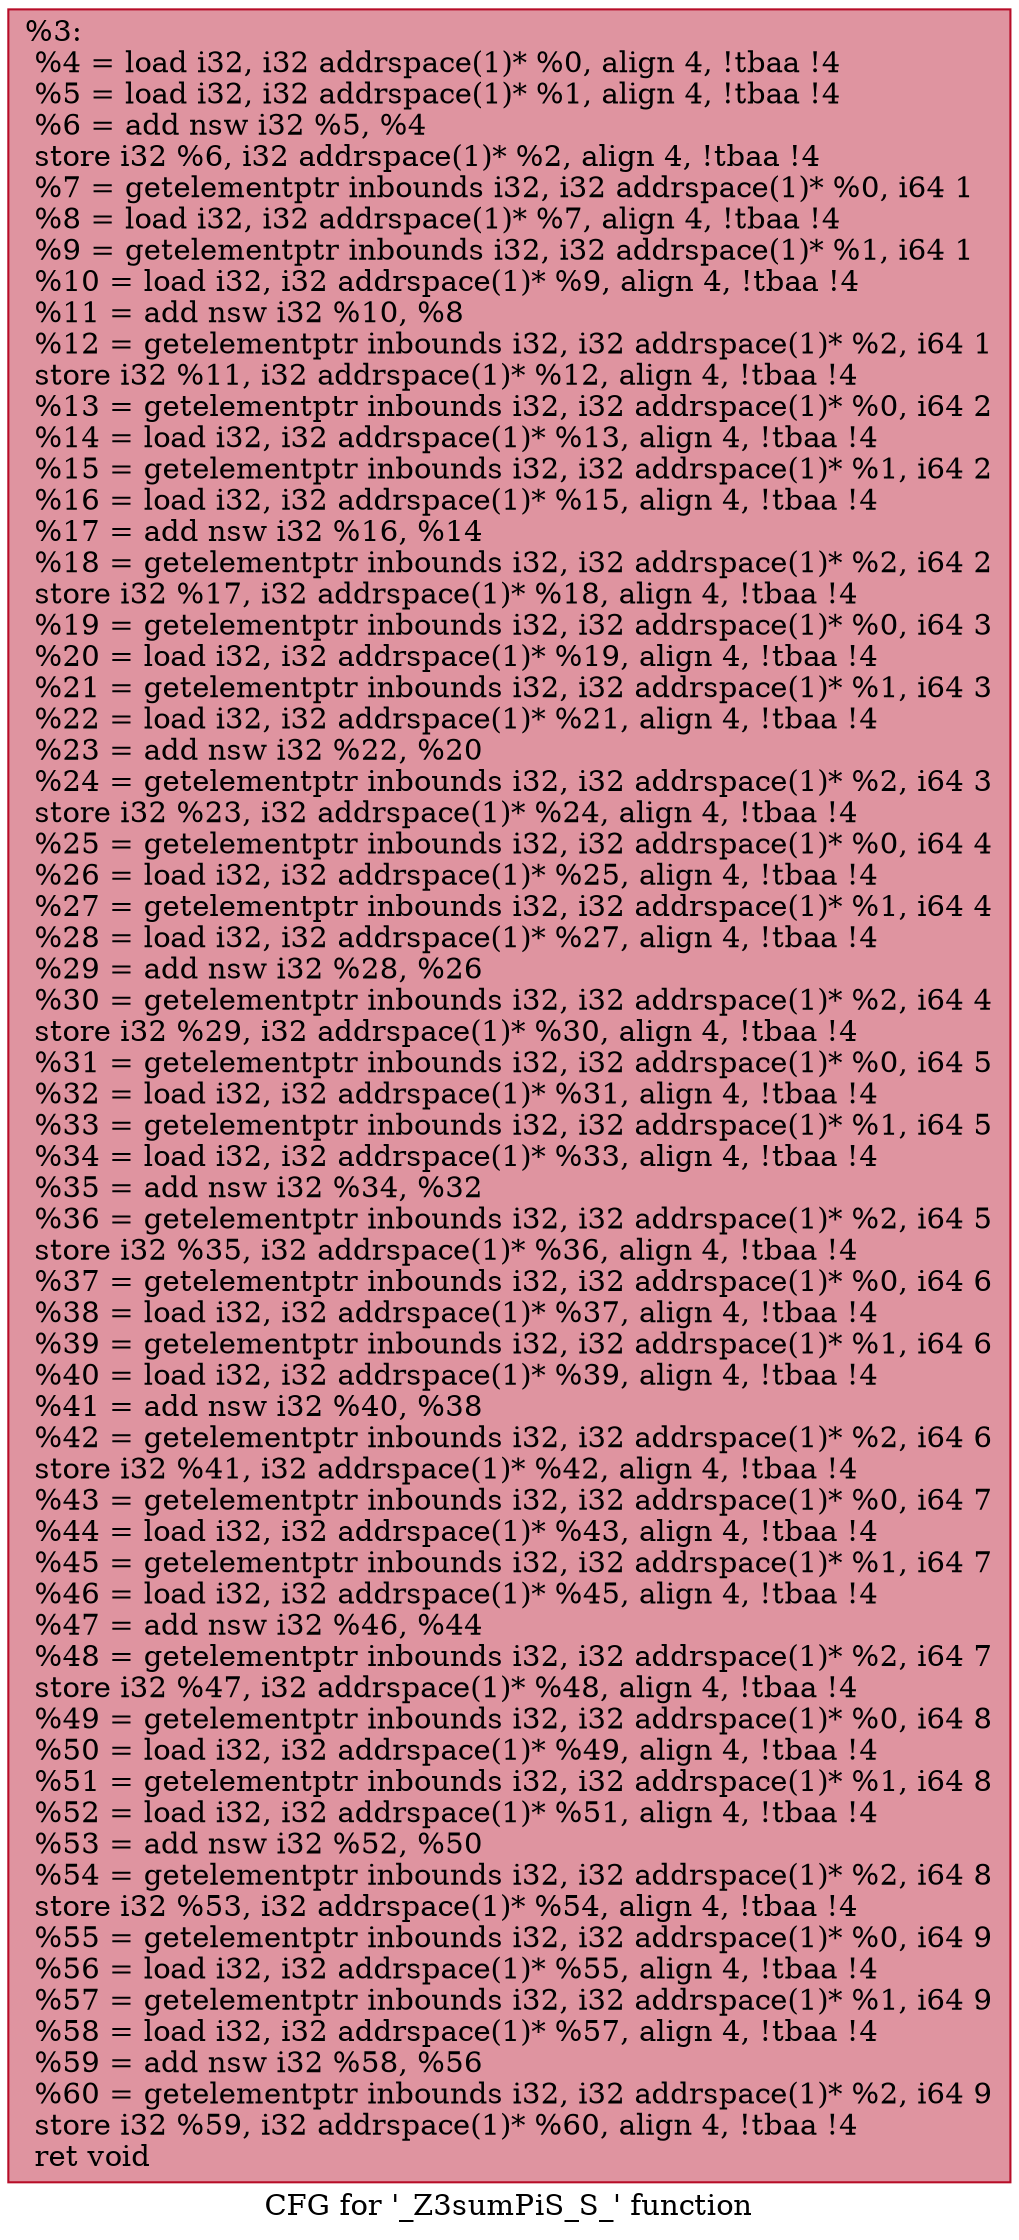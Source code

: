 digraph "CFG for '_Z3sumPiS_S_' function" {
	label="CFG for '_Z3sumPiS_S_' function";

	Node0x5932830 [shape=record,color="#b70d28ff", style=filled, fillcolor="#b70d2870",label="{%3:\l  %4 = load i32, i32 addrspace(1)* %0, align 4, !tbaa !4\l  %5 = load i32, i32 addrspace(1)* %1, align 4, !tbaa !4\l  %6 = add nsw i32 %5, %4\l  store i32 %6, i32 addrspace(1)* %2, align 4, !tbaa !4\l  %7 = getelementptr inbounds i32, i32 addrspace(1)* %0, i64 1\l  %8 = load i32, i32 addrspace(1)* %7, align 4, !tbaa !4\l  %9 = getelementptr inbounds i32, i32 addrspace(1)* %1, i64 1\l  %10 = load i32, i32 addrspace(1)* %9, align 4, !tbaa !4\l  %11 = add nsw i32 %10, %8\l  %12 = getelementptr inbounds i32, i32 addrspace(1)* %2, i64 1\l  store i32 %11, i32 addrspace(1)* %12, align 4, !tbaa !4\l  %13 = getelementptr inbounds i32, i32 addrspace(1)* %0, i64 2\l  %14 = load i32, i32 addrspace(1)* %13, align 4, !tbaa !4\l  %15 = getelementptr inbounds i32, i32 addrspace(1)* %1, i64 2\l  %16 = load i32, i32 addrspace(1)* %15, align 4, !tbaa !4\l  %17 = add nsw i32 %16, %14\l  %18 = getelementptr inbounds i32, i32 addrspace(1)* %2, i64 2\l  store i32 %17, i32 addrspace(1)* %18, align 4, !tbaa !4\l  %19 = getelementptr inbounds i32, i32 addrspace(1)* %0, i64 3\l  %20 = load i32, i32 addrspace(1)* %19, align 4, !tbaa !4\l  %21 = getelementptr inbounds i32, i32 addrspace(1)* %1, i64 3\l  %22 = load i32, i32 addrspace(1)* %21, align 4, !tbaa !4\l  %23 = add nsw i32 %22, %20\l  %24 = getelementptr inbounds i32, i32 addrspace(1)* %2, i64 3\l  store i32 %23, i32 addrspace(1)* %24, align 4, !tbaa !4\l  %25 = getelementptr inbounds i32, i32 addrspace(1)* %0, i64 4\l  %26 = load i32, i32 addrspace(1)* %25, align 4, !tbaa !4\l  %27 = getelementptr inbounds i32, i32 addrspace(1)* %1, i64 4\l  %28 = load i32, i32 addrspace(1)* %27, align 4, !tbaa !4\l  %29 = add nsw i32 %28, %26\l  %30 = getelementptr inbounds i32, i32 addrspace(1)* %2, i64 4\l  store i32 %29, i32 addrspace(1)* %30, align 4, !tbaa !4\l  %31 = getelementptr inbounds i32, i32 addrspace(1)* %0, i64 5\l  %32 = load i32, i32 addrspace(1)* %31, align 4, !tbaa !4\l  %33 = getelementptr inbounds i32, i32 addrspace(1)* %1, i64 5\l  %34 = load i32, i32 addrspace(1)* %33, align 4, !tbaa !4\l  %35 = add nsw i32 %34, %32\l  %36 = getelementptr inbounds i32, i32 addrspace(1)* %2, i64 5\l  store i32 %35, i32 addrspace(1)* %36, align 4, !tbaa !4\l  %37 = getelementptr inbounds i32, i32 addrspace(1)* %0, i64 6\l  %38 = load i32, i32 addrspace(1)* %37, align 4, !tbaa !4\l  %39 = getelementptr inbounds i32, i32 addrspace(1)* %1, i64 6\l  %40 = load i32, i32 addrspace(1)* %39, align 4, !tbaa !4\l  %41 = add nsw i32 %40, %38\l  %42 = getelementptr inbounds i32, i32 addrspace(1)* %2, i64 6\l  store i32 %41, i32 addrspace(1)* %42, align 4, !tbaa !4\l  %43 = getelementptr inbounds i32, i32 addrspace(1)* %0, i64 7\l  %44 = load i32, i32 addrspace(1)* %43, align 4, !tbaa !4\l  %45 = getelementptr inbounds i32, i32 addrspace(1)* %1, i64 7\l  %46 = load i32, i32 addrspace(1)* %45, align 4, !tbaa !4\l  %47 = add nsw i32 %46, %44\l  %48 = getelementptr inbounds i32, i32 addrspace(1)* %2, i64 7\l  store i32 %47, i32 addrspace(1)* %48, align 4, !tbaa !4\l  %49 = getelementptr inbounds i32, i32 addrspace(1)* %0, i64 8\l  %50 = load i32, i32 addrspace(1)* %49, align 4, !tbaa !4\l  %51 = getelementptr inbounds i32, i32 addrspace(1)* %1, i64 8\l  %52 = load i32, i32 addrspace(1)* %51, align 4, !tbaa !4\l  %53 = add nsw i32 %52, %50\l  %54 = getelementptr inbounds i32, i32 addrspace(1)* %2, i64 8\l  store i32 %53, i32 addrspace(1)* %54, align 4, !tbaa !4\l  %55 = getelementptr inbounds i32, i32 addrspace(1)* %0, i64 9\l  %56 = load i32, i32 addrspace(1)* %55, align 4, !tbaa !4\l  %57 = getelementptr inbounds i32, i32 addrspace(1)* %1, i64 9\l  %58 = load i32, i32 addrspace(1)* %57, align 4, !tbaa !4\l  %59 = add nsw i32 %58, %56\l  %60 = getelementptr inbounds i32, i32 addrspace(1)* %2, i64 9\l  store i32 %59, i32 addrspace(1)* %60, align 4, !tbaa !4\l  ret void\l}"];
}
